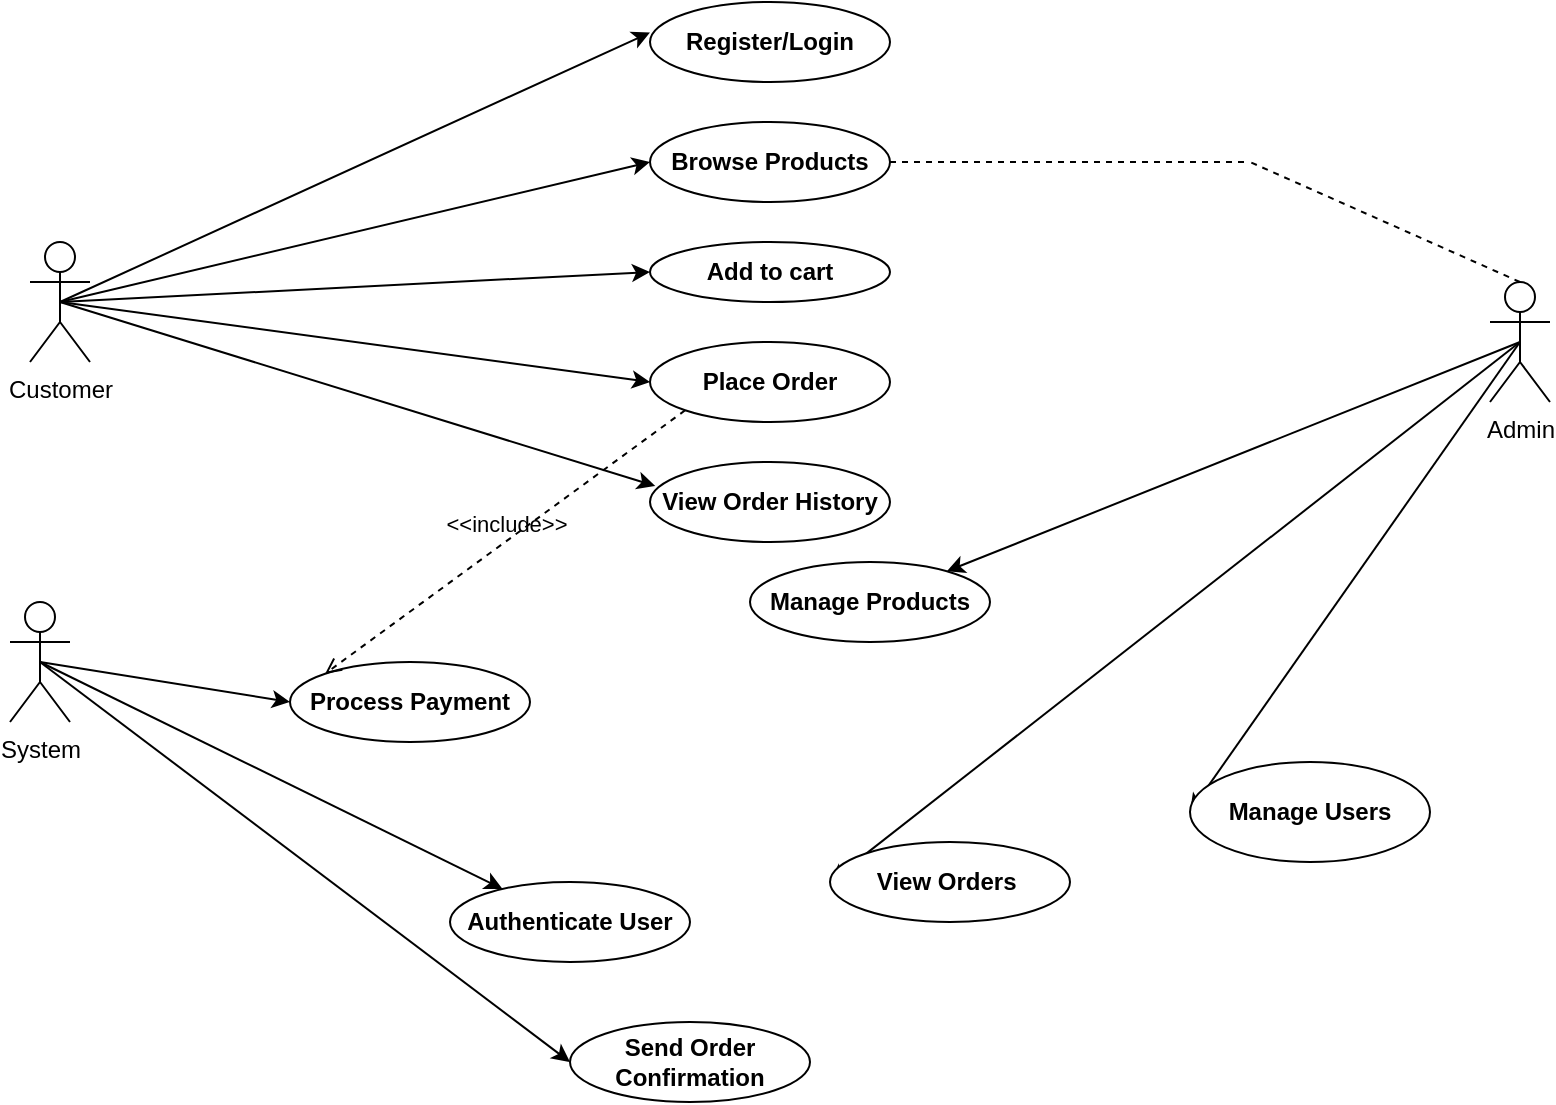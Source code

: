 <mxfile>
    <diagram id="kqWOqwQcZX_BeSffbHae" name="Page-1">
        <mxGraphModel dx="1002" dy="611" grid="1" gridSize="10" guides="1" tooltips="1" connect="1" arrows="1" fold="1" page="1" pageScale="1" pageWidth="850" pageHeight="1100" background="#ffffff" math="0" shadow="0">
            <root>
                <mxCell id="0"/>
                <mxCell id="1" parent="0"/>
                <mxCell id="20" style="edgeStyle=none;html=1;exitX=0.5;exitY=0.5;exitDx=0;exitDy=0;exitPerimeter=0;entryX=0;entryY=0.5;entryDx=0;entryDy=0;" parent="1" source="2" target="9" edge="1">
                    <mxGeometry relative="1" as="geometry"/>
                </mxCell>
                <mxCell id="21" style="edgeStyle=none;html=1;exitX=0.5;exitY=0.5;exitDx=0;exitDy=0;exitPerimeter=0;entryX=0;entryY=0.5;entryDx=0;entryDy=0;" parent="1" source="2" target="10" edge="1">
                    <mxGeometry relative="1" as="geometry"/>
                </mxCell>
                <mxCell id="22" style="edgeStyle=none;html=1;exitX=0.5;exitY=0.5;exitDx=0;exitDy=0;exitPerimeter=0;entryX=0;entryY=0.5;entryDx=0;entryDy=0;" parent="1" source="2" target="11" edge="1">
                    <mxGeometry relative="1" as="geometry"/>
                </mxCell>
                <mxCell id="2" value="Customer" style="shape=umlActor;verticalLabelPosition=bottom;verticalAlign=top;html=1;outlineConnect=0;" parent="1" vertex="1">
                    <mxGeometry x="60" y="150" width="30" height="60" as="geometry"/>
                </mxCell>
                <mxCell id="28" style="edgeStyle=none;html=1;exitX=0.5;exitY=0.5;exitDx=0;exitDy=0;exitPerimeter=0;" parent="1" source="3" target="24" edge="1">
                    <mxGeometry relative="1" as="geometry"/>
                </mxCell>
                <mxCell id="29" style="edgeStyle=none;html=1;exitX=0.5;exitY=0.5;exitDx=0;exitDy=0;exitPerimeter=0;entryX=0;entryY=0.5;entryDx=0;entryDy=0;" parent="1" source="3" target="25" edge="1">
                    <mxGeometry relative="1" as="geometry"/>
                </mxCell>
                <mxCell id="30" style="edgeStyle=none;html=1;exitX=0.5;exitY=0.5;exitDx=0;exitDy=0;exitPerimeter=0;entryX=0;entryY=0.5;entryDx=0;entryDy=0;" parent="1" source="3" target="26" edge="1">
                    <mxGeometry relative="1" as="geometry"/>
                </mxCell>
                <mxCell id="3" value="Admin" style="shape=umlActor;verticalLabelPosition=bottom;verticalAlign=top;html=1;outlineConnect=0;" parent="1" vertex="1">
                    <mxGeometry x="790" y="170" width="30" height="60" as="geometry"/>
                </mxCell>
                <mxCell id="34" style="edgeStyle=none;html=1;exitX=0.5;exitY=0.5;exitDx=0;exitDy=0;exitPerimeter=0;entryX=0;entryY=0.5;entryDx=0;entryDy=0;" parent="1" source="4" target="31" edge="1">
                    <mxGeometry relative="1" as="geometry"/>
                </mxCell>
                <mxCell id="35" style="edgeStyle=none;html=1;exitX=0.5;exitY=0.5;exitDx=0;exitDy=0;exitPerimeter=0;" parent="1" source="4" target="33" edge="1">
                    <mxGeometry relative="1" as="geometry"/>
                </mxCell>
                <mxCell id="36" style="edgeStyle=none;html=1;exitX=0.5;exitY=0.5;exitDx=0;exitDy=0;exitPerimeter=0;entryX=0;entryY=0.5;entryDx=0;entryDy=0;" parent="1" source="4" target="32" edge="1">
                    <mxGeometry relative="1" as="geometry"/>
                </mxCell>
                <mxCell id="4" value="System" style="shape=umlActor;verticalLabelPosition=bottom;verticalAlign=top;html=1;outlineConnect=0;" parent="1" vertex="1">
                    <mxGeometry x="50" y="330" width="30" height="60" as="geometry"/>
                </mxCell>
                <mxCell id="8" value="Register/Login" style="ellipse;whiteSpace=wrap;html=1;fontStyle=1" parent="1" vertex="1">
                    <mxGeometry x="370" y="30" width="120" height="40" as="geometry"/>
                </mxCell>
                <mxCell id="9" value="Browse Products" style="ellipse;whiteSpace=wrap;html=1;fontStyle=1" parent="1" vertex="1">
                    <mxGeometry x="370" y="90" width="120" height="40" as="geometry"/>
                </mxCell>
                <mxCell id="10" value="Add to cart" style="ellipse;whiteSpace=wrap;html=1;fontStyle=1" parent="1" vertex="1">
                    <mxGeometry x="370" y="150" width="120" height="30" as="geometry"/>
                </mxCell>
                <mxCell id="11" value="Place Order" style="ellipse;whiteSpace=wrap;html=1;fontStyle=1" parent="1" vertex="1">
                    <mxGeometry x="370" y="200" width="120" height="40" as="geometry"/>
                </mxCell>
                <mxCell id="12" value="&lt;b&gt;View Order History&lt;/b&gt;" style="ellipse;whiteSpace=wrap;html=1;" parent="1" vertex="1">
                    <mxGeometry x="370" y="260" width="120" height="40" as="geometry"/>
                </mxCell>
                <mxCell id="18" style="edgeStyle=none;html=1;entryX=0.083;entryY=0.5;entryDx=0;entryDy=0;entryPerimeter=0;exitX=0.5;exitY=0.5;exitDx=0;exitDy=0;exitPerimeter=0;" parent="1" source="2" edge="1">
                    <mxGeometry relative="1" as="geometry">
                        <mxPoint x="80.04" y="54.758" as="sourcePoint"/>
                        <mxPoint x="370.0" y="45.25" as="targetPoint"/>
                    </mxGeometry>
                </mxCell>
                <mxCell id="23" style="edgeStyle=none;html=1;exitX=0.5;exitY=0.5;exitDx=0;exitDy=0;exitPerimeter=0;entryX=0.022;entryY=0.3;entryDx=0;entryDy=0;entryPerimeter=0;" parent="1" source="2" target="12" edge="1">
                    <mxGeometry relative="1" as="geometry"/>
                </mxCell>
                <mxCell id="24" value="Manage Products" style="ellipse;whiteSpace=wrap;html=1;fontStyle=1" parent="1" vertex="1">
                    <mxGeometry x="420" y="310" width="120" height="40" as="geometry"/>
                </mxCell>
                <mxCell id="25" value="View Orders&amp;nbsp;" style="ellipse;whiteSpace=wrap;html=1;fontStyle=1" parent="1" vertex="1">
                    <mxGeometry x="460" y="450" width="120" height="40" as="geometry"/>
                </mxCell>
                <mxCell id="26" value="Manage Users" style="ellipse;whiteSpace=wrap;html=1;fontStyle=1" parent="1" vertex="1">
                    <mxGeometry x="640" y="410" width="120" height="50" as="geometry"/>
                </mxCell>
                <mxCell id="31" value="&lt;b&gt;Process Payment&lt;/b&gt;" style="ellipse;whiteSpace=wrap;html=1;" parent="1" vertex="1">
                    <mxGeometry x="190" y="360" width="120" height="40" as="geometry"/>
                </mxCell>
                <mxCell id="32" value="&lt;b&gt;Send Order Confirmation&lt;/b&gt;" style="ellipse;whiteSpace=wrap;html=1;" parent="1" vertex="1">
                    <mxGeometry x="330" y="540" width="120" height="40" as="geometry"/>
                </mxCell>
                <mxCell id="33" value="&lt;b&gt;Authenticate User&lt;/b&gt;" style="ellipse;whiteSpace=wrap;html=1;" parent="1" vertex="1">
                    <mxGeometry x="270" y="470" width="120" height="40" as="geometry"/>
                </mxCell>
                <mxCell id="47" value="" style="endArrow=none;dashed=1;html=1;exitX=0.5;exitY=0;exitDx=0;exitDy=0;exitPerimeter=0;" parent="1" source="3" edge="1">
                    <mxGeometry width="50" height="50" relative="1" as="geometry">
                        <mxPoint x="610" y="360" as="sourcePoint"/>
                        <mxPoint x="670" y="110" as="targetPoint"/>
                    </mxGeometry>
                </mxCell>
                <mxCell id="48" value="" style="endArrow=none;dashed=1;html=1;exitX=1;exitY=0.5;exitDx=0;exitDy=0;" parent="1" source="9" edge="1">
                    <mxGeometry width="50" height="50" relative="1" as="geometry">
                        <mxPoint x="500" y="110" as="sourcePoint"/>
                        <mxPoint x="670" y="110" as="targetPoint"/>
                    </mxGeometry>
                </mxCell>
                <mxCell id="49" value="&amp;lt;&amp;lt;include&amp;gt;&amp;gt;" style="html=1;verticalAlign=bottom;labelBackgroundColor=none;endArrow=open;endFill=0;dashed=1;entryX=0;entryY=0;entryDx=0;entryDy=0;exitX=0;exitY=1;exitDx=0;exitDy=0;" parent="1" source="11" target="31" edge="1">
                    <mxGeometry width="160" relative="1" as="geometry">
                        <mxPoint x="290" y="380" as="sourcePoint"/>
                        <mxPoint x="150" y="510" as="targetPoint"/>
                    </mxGeometry>
                </mxCell>
            </root>
        </mxGraphModel>
    </diagram>
</mxfile>